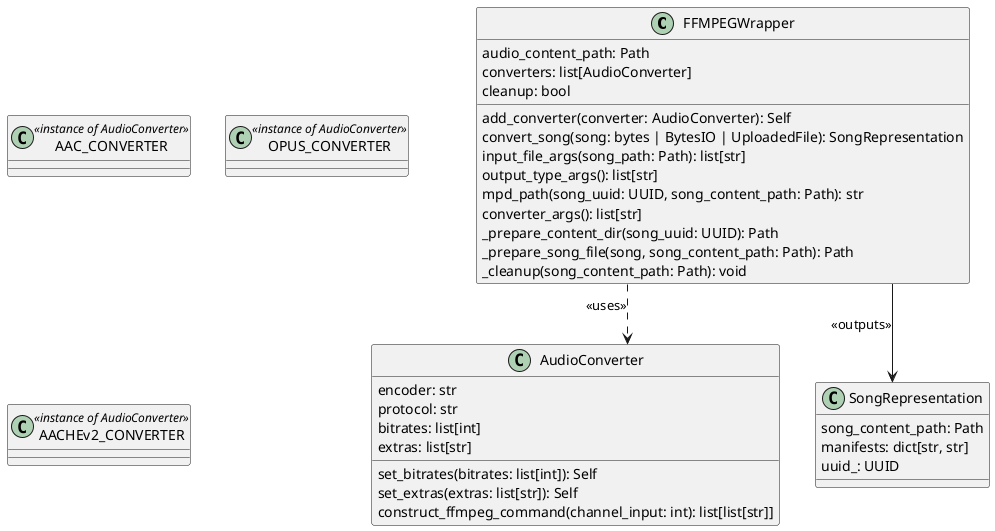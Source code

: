 @startuml ClassDiagramAudio

skinparam linetype ortho

class FFMPEGWrapper {
    audio_content_path: Path
    converters: list[AudioConverter]
    cleanup: bool

    add_converter(converter: AudioConverter): Self
    convert_song(song: bytes | BytesIO | UploadedFile): SongRepresentation
    input_file_args(song_path: Path): list[str]
    output_type_args(): list[str]
    mpd_path(song_uuid: UUID, song_content_path: Path): str
    converter_args(): list[str]
    _prepare_content_dir(song_uuid: UUID): Path
    _prepare_song_file(song, song_content_path: Path): Path
    _cleanup(song_content_path: Path): void
}

class AudioConverter {
    encoder: str
    protocol: str
    bitrates: list[int]
    extras: list[str]

    set_bitrates(bitrates: list[int]): Self
    set_extras(extras: list[str]): Self
    construct_ffmpeg_command(channel_input: int): list[list[str]]
}

FFMPEGWrapper ..> AudioConverter : <<uses>>
FFMPEGWrapper --> SongRepresentation: <<outputs>>

class SongRepresentation {
    song_content_path: Path
    manifests: dict[str, str]
    uuid_: UUID
}

class AAC_CONVERTER <<instance of AudioConverter>>
class OPUS_CONVERTER <<instance of AudioConverter>>
class AACHEv2_CONVERTER <<instance of AudioConverter>>

'AAC_CONVERTER -[hidden]-> AudioConverter
'OPUS_CONVERTER -[hidden]-> AudioConverter
'AACHEv2_CONVERTER -[hidden]-> AudioConverter

@enduml